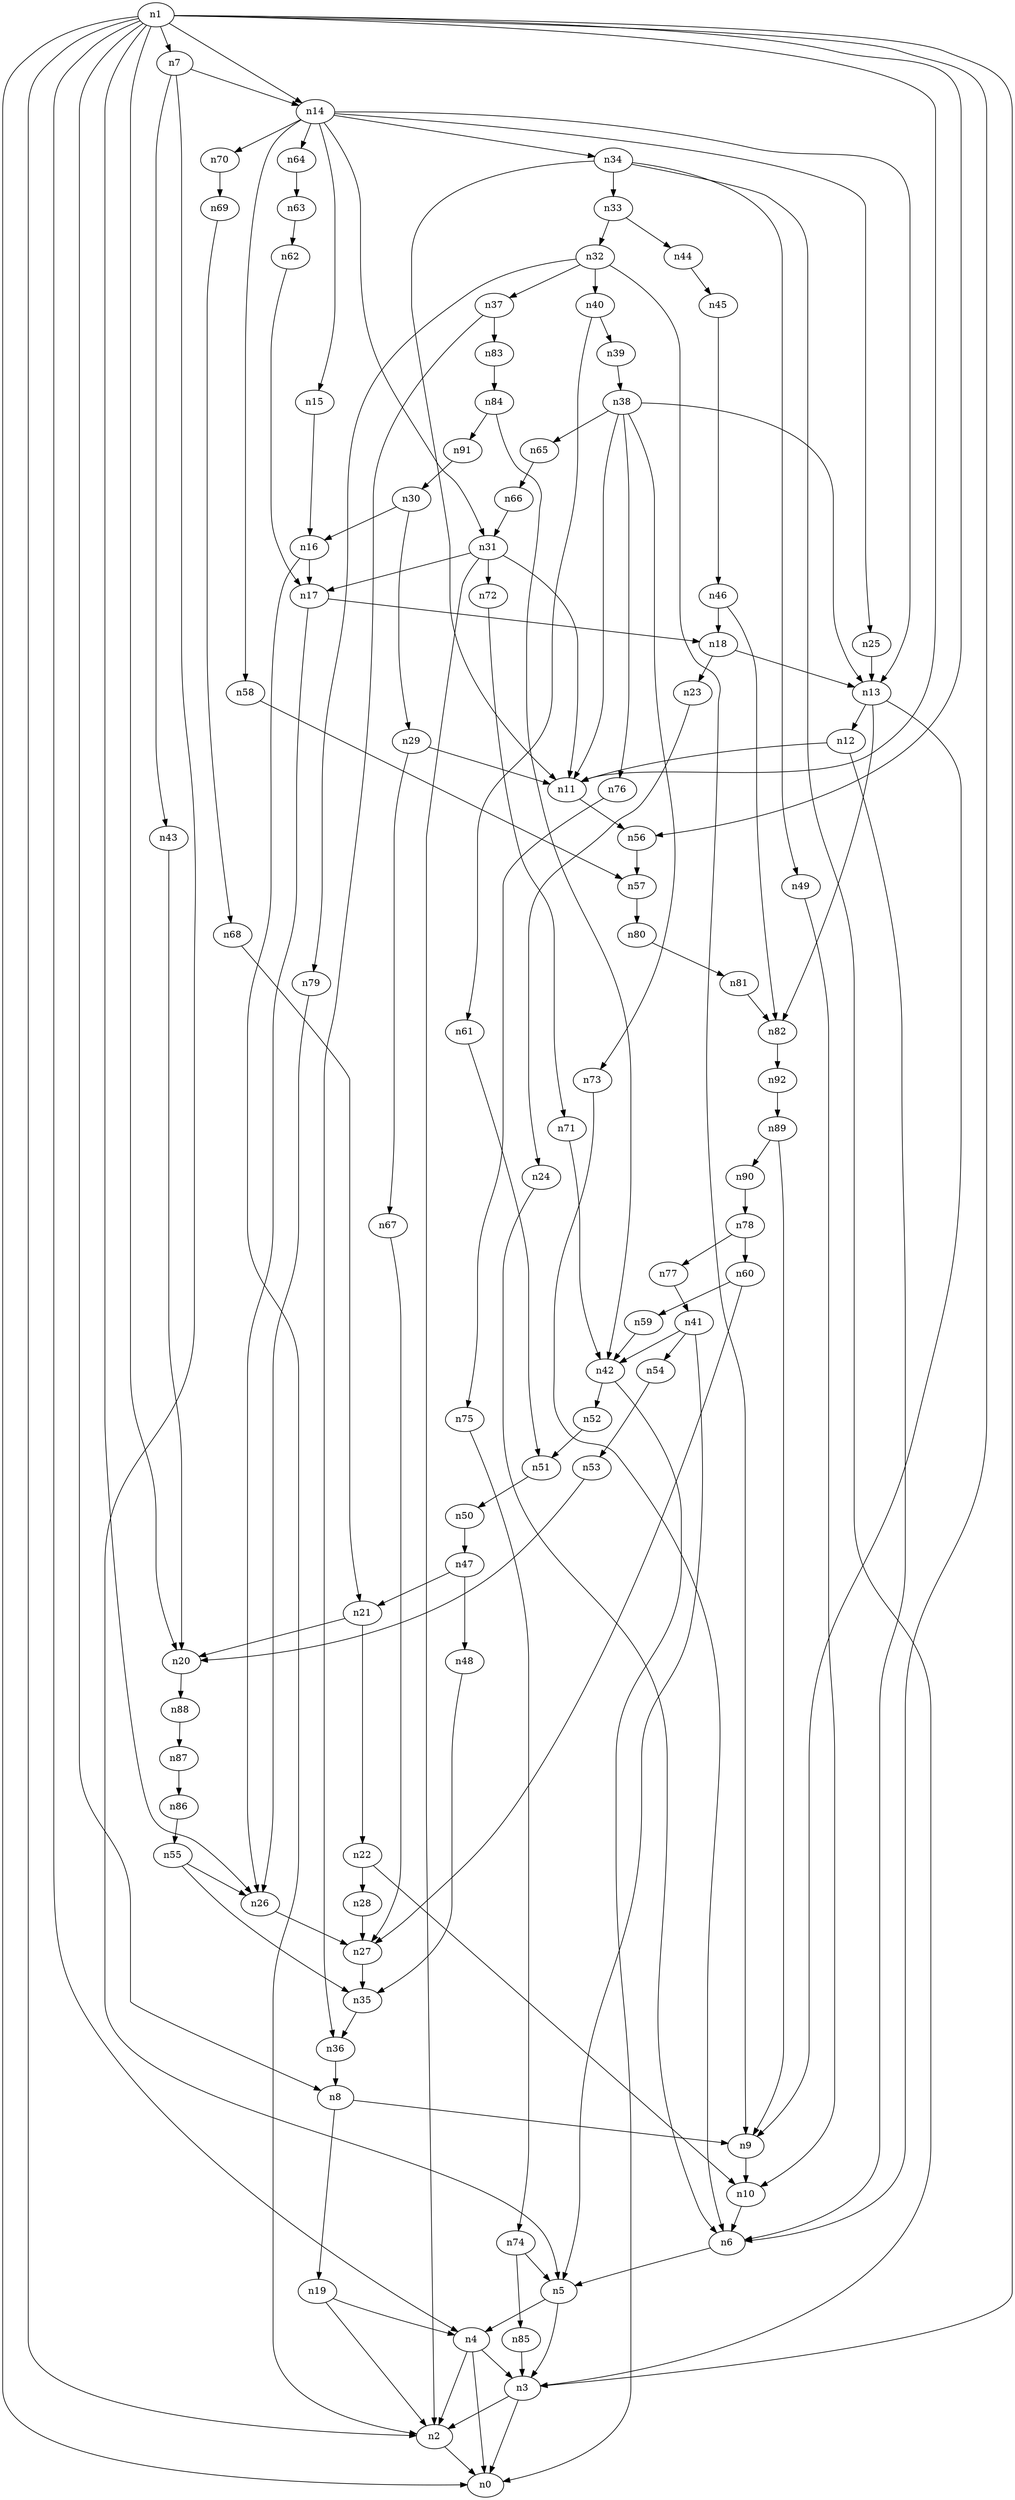 digraph G {
	n1 -> n0	 [_graphml_id=e0];
	n1 -> n2	 [_graphml_id=e1];
	n1 -> n3	 [_graphml_id=e6];
	n1 -> n4	 [_graphml_id=e9];
	n1 -> n6	 [_graphml_id=e12];
	n1 -> n7	 [_graphml_id=e13];
	n1 -> n8	 [_graphml_id=e15];
	n1 -> n11	 [_graphml_id=e19];
	n1 -> n14	 [_graphml_id=e25];
	n1 -> n20	 [_graphml_id=e35];
	n1 -> n26	 [_graphml_id=e45];
	n1 -> n56	 [_graphml_id=e93];
	n2 -> n0	 [_graphml_id=e5];
	n3 -> n0	 [_graphml_id=e8];
	n3 -> n2	 [_graphml_id=e2];
	n4 -> n0	 [_graphml_id=e4];
	n4 -> n2	 [_graphml_id=e7];
	n4 -> n3	 [_graphml_id=e3];
	n5 -> n3	 [_graphml_id=e10];
	n5 -> n4	 [_graphml_id=e24];
	n6 -> n5	 [_graphml_id=e11];
	n7 -> n5	 [_graphml_id=e14];
	n7 -> n14	 [_graphml_id=e34];
	n7 -> n43	 [_graphml_id=e72];
	n8 -> n9	 [_graphml_id=e16];
	n8 -> n19	 [_graphml_id=e32];
	n9 -> n10	 [_graphml_id=e17];
	n10 -> n6	 [_graphml_id=e18];
	n11 -> n56	 [_graphml_id=e122];
	n12 -> n6	 [_graphml_id=e21];
	n12 -> n11	 [_graphml_id=e20];
	n13 -> n9	 [_graphml_id=e23];
	n13 -> n12	 [_graphml_id=e22];
	n13 -> n82	 [_graphml_id=e142];
	n14 -> n13	 [_graphml_id=e44];
	n14 -> n15	 [_graphml_id=e26];
	n14 -> n25	 [_graphml_id=e43];
	n14 -> n31	 [_graphml_id=e152];
	n14 -> n34	 [_graphml_id=e58];
	n14 -> n58	 [_graphml_id=e96];
	n14 -> n64	 [_graphml_id=e106];
	n14 -> n70	 [_graphml_id=e116];
	n15 -> n16	 [_graphml_id=e27];
	n16 -> n2	 [_graphml_id=e28];
	n16 -> n17	 [_graphml_id=e29];
	n17 -> n18	 [_graphml_id=e30];
	n17 -> n26	 [_graphml_id=e102];
	n18 -> n13	 [_graphml_id=e31];
	n18 -> n23	 [_graphml_id=e39];
	n19 -> n2	 [_graphml_id=e54];
	n19 -> n4	 [_graphml_id=e33];
	n20 -> n88	 [_graphml_id=e146];
	n21 -> n20	 [_graphml_id=e36];
	n21 -> n22	 [_graphml_id=e37];
	n22 -> n10	 [_graphml_id=e38];
	n22 -> n28	 [_graphml_id=e48];
	n23 -> n24	 [_graphml_id=e40];
	n24 -> n6	 [_graphml_id=e41];
	n25 -> n13	 [_graphml_id=e42];
	n26 -> n27	 [_graphml_id=e46];
	n27 -> n35	 [_graphml_id=e59];
	n28 -> n27	 [_graphml_id=e47];
	n29 -> n11	 [_graphml_id=e49];
	n29 -> n67	 [_graphml_id=e110];
	n30 -> n16	 [_graphml_id=e51];
	n30 -> n29	 [_graphml_id=e50];
	n31 -> n2	 [_graphml_id=e73];
	n31 -> n11	 [_graphml_id=e52];
	n31 -> n17	 [_graphml_id=e53];
	n31 -> n72	 [_graphml_id=e119];
	n32 -> n9	 [_graphml_id=e55];
	n32 -> n37	 [_graphml_id=e63];
	n32 -> n40	 [_graphml_id=e67];
	n32 -> n79	 [_graphml_id=e131];
	n33 -> n32	 [_graphml_id=e56];
	n33 -> n44	 [_graphml_id=e74];
	n34 -> n3	 [_graphml_id=e132];
	n34 -> n11	 [_graphml_id=e92];
	n34 -> n33	 [_graphml_id=e57];
	n34 -> n49	 [_graphml_id=e82];
	n35 -> n36	 [_graphml_id=e60];
	n36 -> n8	 [_graphml_id=e61];
	n37 -> n36	 [_graphml_id=e62];
	n37 -> n83	 [_graphml_id=e137];
	n38 -> n11	 [_graphml_id=e112];
	n38 -> n13	 [_graphml_id=e64];
	n38 -> n65	 [_graphml_id=e107];
	n38 -> n73	 [_graphml_id=e121];
	n38 -> n76	 [_graphml_id=e126];
	n39 -> n38	 [_graphml_id=e65];
	n40 -> n39	 [_graphml_id=e66];
	n40 -> n61	 [_graphml_id=e100];
	n41 -> n5	 [_graphml_id=e68];
	n41 -> n42	 [_graphml_id=e69];
	n41 -> n54	 [_graphml_id=e89];
	n42 -> n0	 [_graphml_id=e70];
	n42 -> n52	 [_graphml_id=e86];
	n43 -> n20	 [_graphml_id=e71];
	n44 -> n45	 [_graphml_id=e75];
	n45 -> n46	 [_graphml_id=e76];
	n46 -> n18	 [_graphml_id=e77];
	n46 -> n82	 [_graphml_id=e136];
	n47 -> n21	 [_graphml_id=e78];
	n47 -> n48	 [_graphml_id=e79];
	n48 -> n35	 [_graphml_id=e80];
	n49 -> n10	 [_graphml_id=e81];
	n50 -> n47	 [_graphml_id=e83];
	n51 -> n50	 [_graphml_id=e84];
	n52 -> n51	 [_graphml_id=e85];
	n53 -> n20	 [_graphml_id=e87];
	n54 -> n53	 [_graphml_id=e88];
	n55 -> n26	 [_graphml_id=e91];
	n55 -> n35	 [_graphml_id=e90];
	n56 -> n57	 [_graphml_id=e94];
	n57 -> n80	 [_graphml_id=e133];
	n58 -> n57	 [_graphml_id=e95];
	n59 -> n42	 [_graphml_id=e97];
	n60 -> n27	 [_graphml_id=e99];
	n60 -> n59	 [_graphml_id=e98];
	n61 -> n51	 [_graphml_id=e101];
	n62 -> n17	 [_graphml_id=e103];
	n63 -> n62	 [_graphml_id=e104];
	n64 -> n63	 [_graphml_id=e105];
	n65 -> n66	 [_graphml_id=e108];
	n66 -> n31	 [_graphml_id=e109];
	n67 -> n27	 [_graphml_id=e111];
	n68 -> n21	 [_graphml_id=e113];
	n69 -> n68	 [_graphml_id=e114];
	n70 -> n69	 [_graphml_id=e115];
	n71 -> n42	 [_graphml_id=e117];
	n72 -> n71	 [_graphml_id=e118];
	n73 -> n6	 [_graphml_id=e120];
	n74 -> n5	 [_graphml_id=e123];
	n74 -> n85	 [_graphml_id=e141];
	n75 -> n74	 [_graphml_id=e124];
	n76 -> n75	 [_graphml_id=e125];
	n77 -> n41	 [_graphml_id=e127];
	n78 -> n60	 [_graphml_id=e129];
	n78 -> n77	 [_graphml_id=e128];
	n79 -> n26	 [_graphml_id=e130];
	n80 -> n81	 [_graphml_id=e134];
	n81 -> n82	 [_graphml_id=e135];
	n82 -> n92	 [_graphml_id=e154];
	n83 -> n84	 [_graphml_id=e138];
	n84 -> n42	 [_graphml_id=e139];
	n84 -> n91	 [_graphml_id=e150];
	n85 -> n3	 [_graphml_id=e140];
	n86 -> n55	 [_graphml_id=e143];
	n87 -> n86	 [_graphml_id=e144];
	n88 -> n87	 [_graphml_id=e145];
	n89 -> n9	 [_graphml_id=e147];
	n89 -> n90	 [_graphml_id=e148];
	n90 -> n78	 [_graphml_id=e149];
	n91 -> n30	 [_graphml_id=e151];
	n92 -> n89	 [_graphml_id=e153];
}
